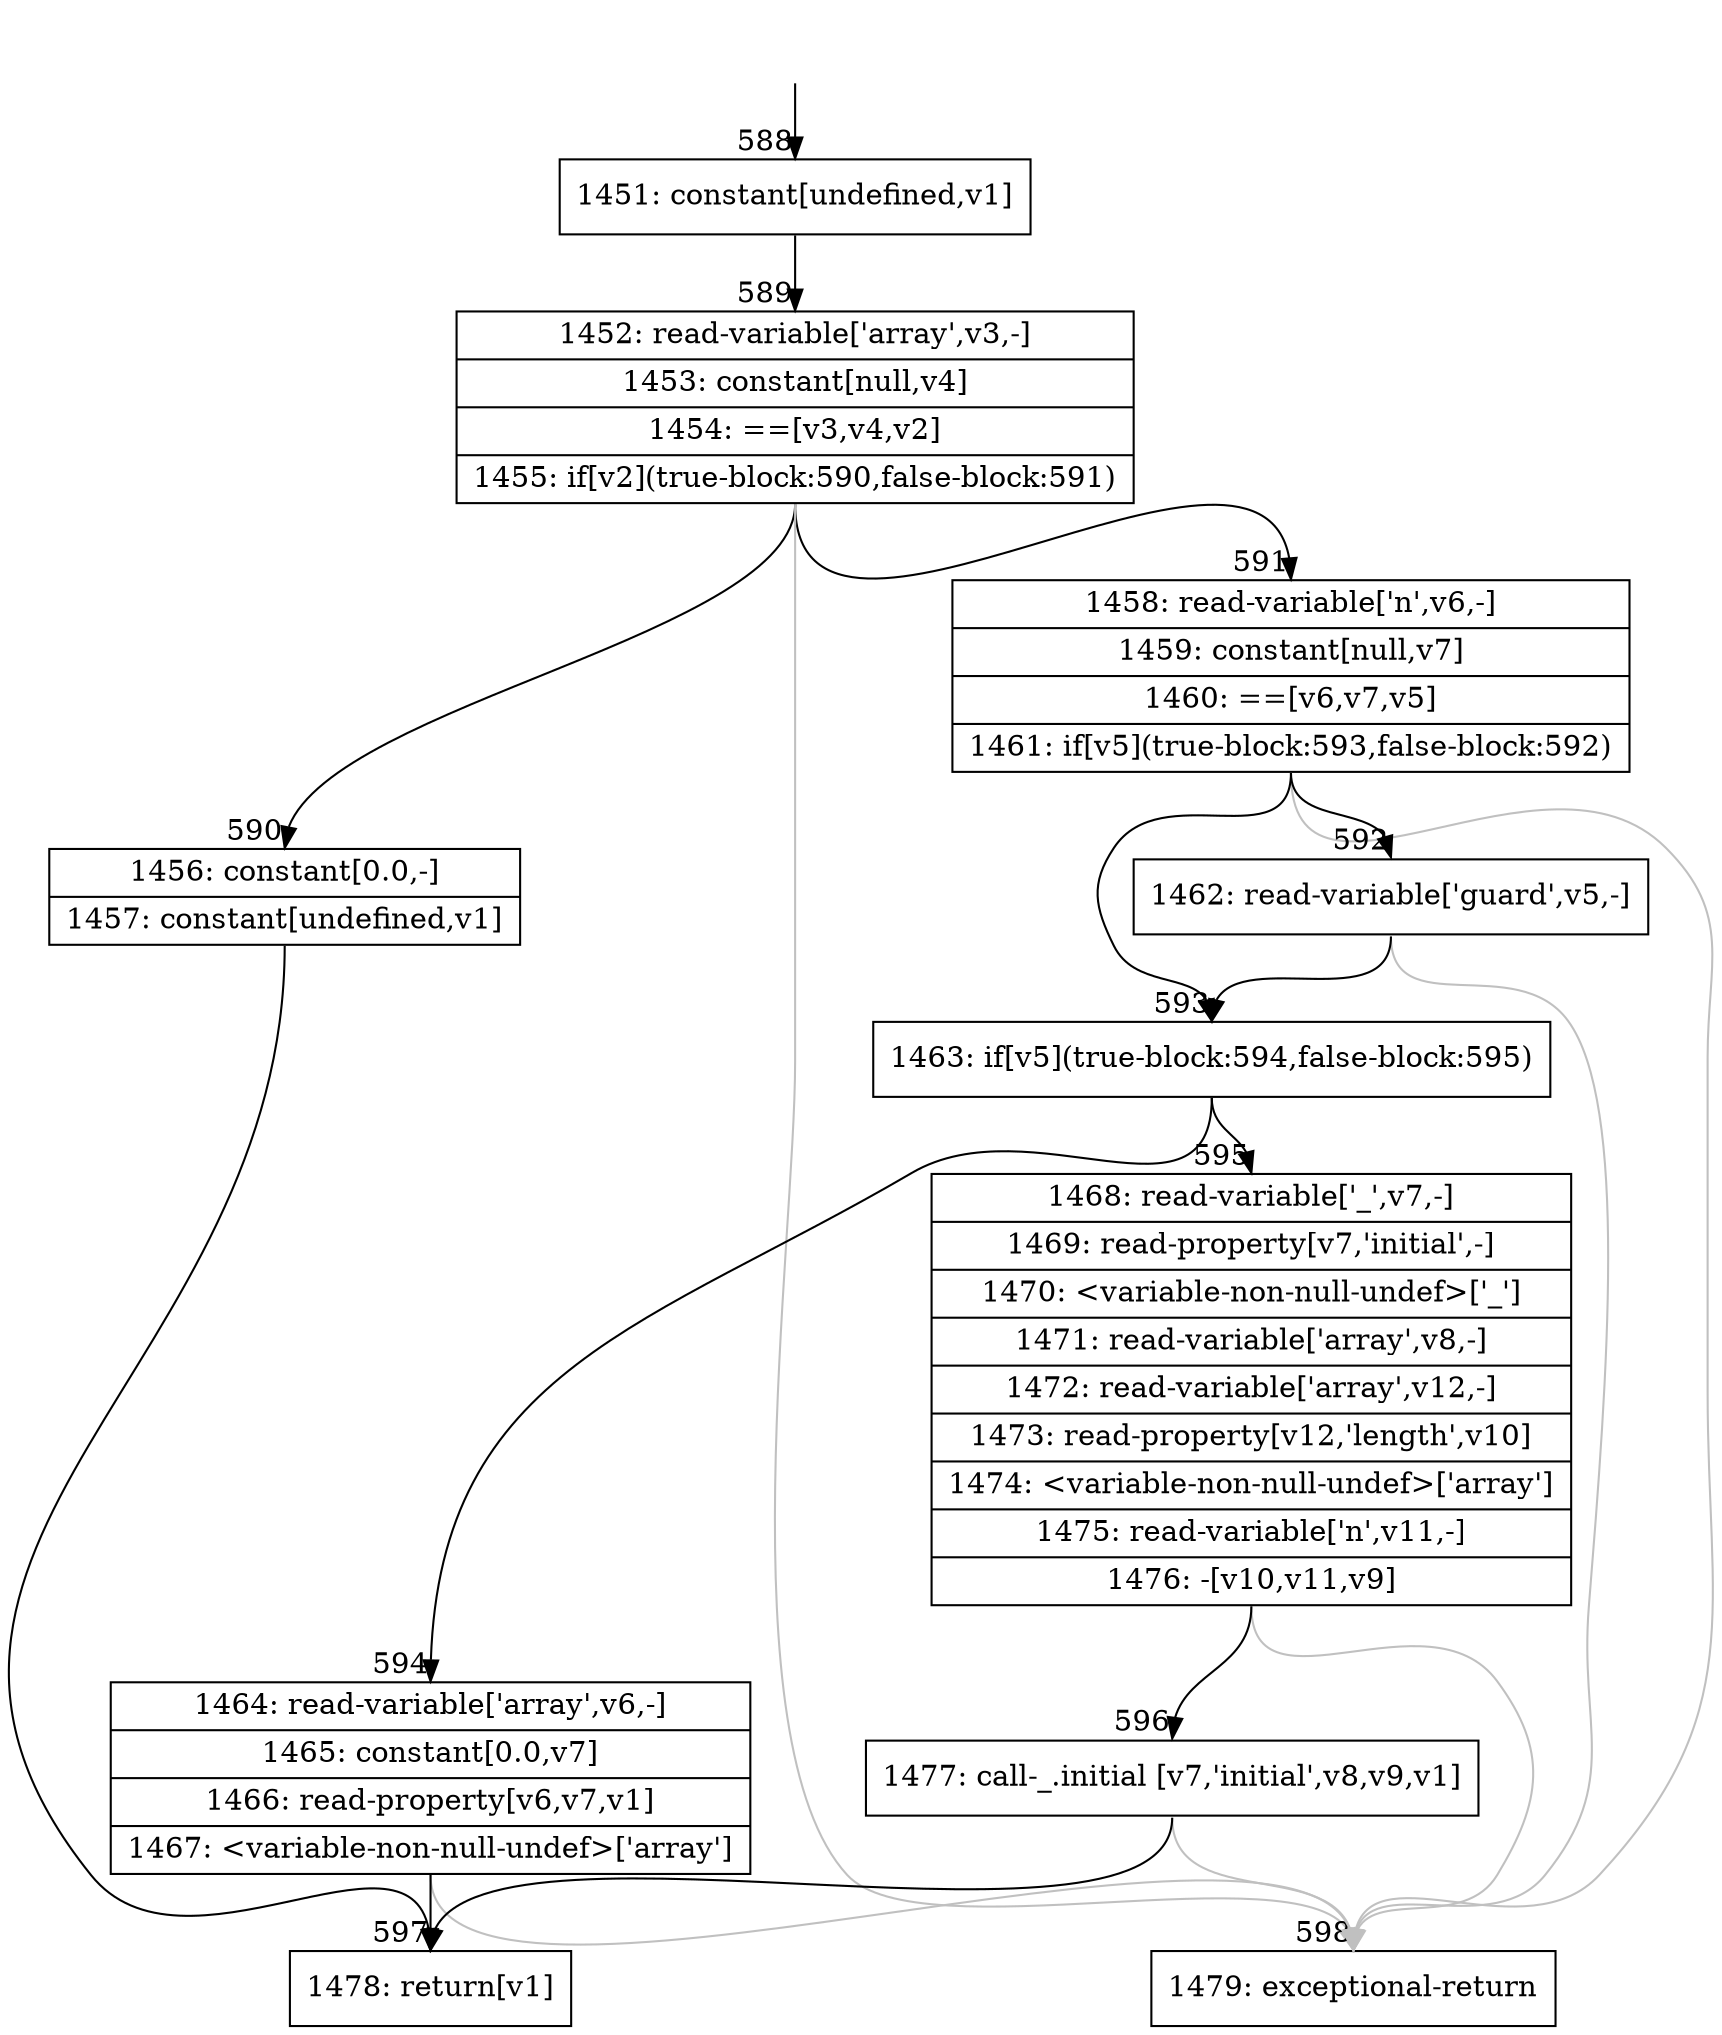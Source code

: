 digraph {
rankdir="TD"
BB_entry54[shape=none,label=""];
BB_entry54 -> BB588 [tailport=s, headport=n, headlabel="    588"]
BB588 [shape=record label="{1451: constant[undefined,v1]}" ] 
BB588 -> BB589 [tailport=s, headport=n, headlabel="      589"]
BB589 [shape=record label="{1452: read-variable['array',v3,-]|1453: constant[null,v4]|1454: ==[v3,v4,v2]|1455: if[v2](true-block:590,false-block:591)}" ] 
BB589 -> BB590 [tailport=s, headport=n, headlabel="      590"]
BB589 -> BB591 [tailport=s, headport=n, headlabel="      591"]
BB589 -> BB598 [tailport=s, headport=n, color=gray, headlabel="      598"]
BB590 [shape=record label="{1456: constant[0.0,-]|1457: constant[undefined,v1]}" ] 
BB590 -> BB597 [tailport=s, headport=n, headlabel="      597"]
BB591 [shape=record label="{1458: read-variable['n',v6,-]|1459: constant[null,v7]|1460: ==[v6,v7,v5]|1461: if[v5](true-block:593,false-block:592)}" ] 
BB591 -> BB593 [tailport=s, headport=n, headlabel="      593"]
BB591 -> BB592 [tailport=s, headport=n, headlabel="      592"]
BB591 -> BB598 [tailport=s, headport=n, color=gray]
BB592 [shape=record label="{1462: read-variable['guard',v5,-]}" ] 
BB592 -> BB593 [tailport=s, headport=n]
BB592 -> BB598 [tailport=s, headport=n, color=gray]
BB593 [shape=record label="{1463: if[v5](true-block:594,false-block:595)}" ] 
BB593 -> BB594 [tailport=s, headport=n, headlabel="      594"]
BB593 -> BB595 [tailport=s, headport=n, headlabel="      595"]
BB594 [shape=record label="{1464: read-variable['array',v6,-]|1465: constant[0.0,v7]|1466: read-property[v6,v7,v1]|1467: \<variable-non-null-undef\>['array']}" ] 
BB594 -> BB597 [tailport=s, headport=n]
BB594 -> BB598 [tailport=s, headport=n, color=gray]
BB595 [shape=record label="{1468: read-variable['_',v7,-]|1469: read-property[v7,'initial',-]|1470: \<variable-non-null-undef\>['_']|1471: read-variable['array',v8,-]|1472: read-variable['array',v12,-]|1473: read-property[v12,'length',v10]|1474: \<variable-non-null-undef\>['array']|1475: read-variable['n',v11,-]|1476: -[v10,v11,v9]}" ] 
BB595 -> BB596 [tailport=s, headport=n, headlabel="      596"]
BB595 -> BB598 [tailport=s, headport=n, color=gray]
BB596 [shape=record label="{1477: call-_.initial [v7,'initial',v8,v9,v1]}" ] 
BB596 -> BB597 [tailport=s, headport=n]
BB596 -> BB598 [tailport=s, headport=n, color=gray]
BB597 [shape=record label="{1478: return[v1]}" ] 
BB598 [shape=record label="{1479: exceptional-return}" ] 
//#$~ 459
}
